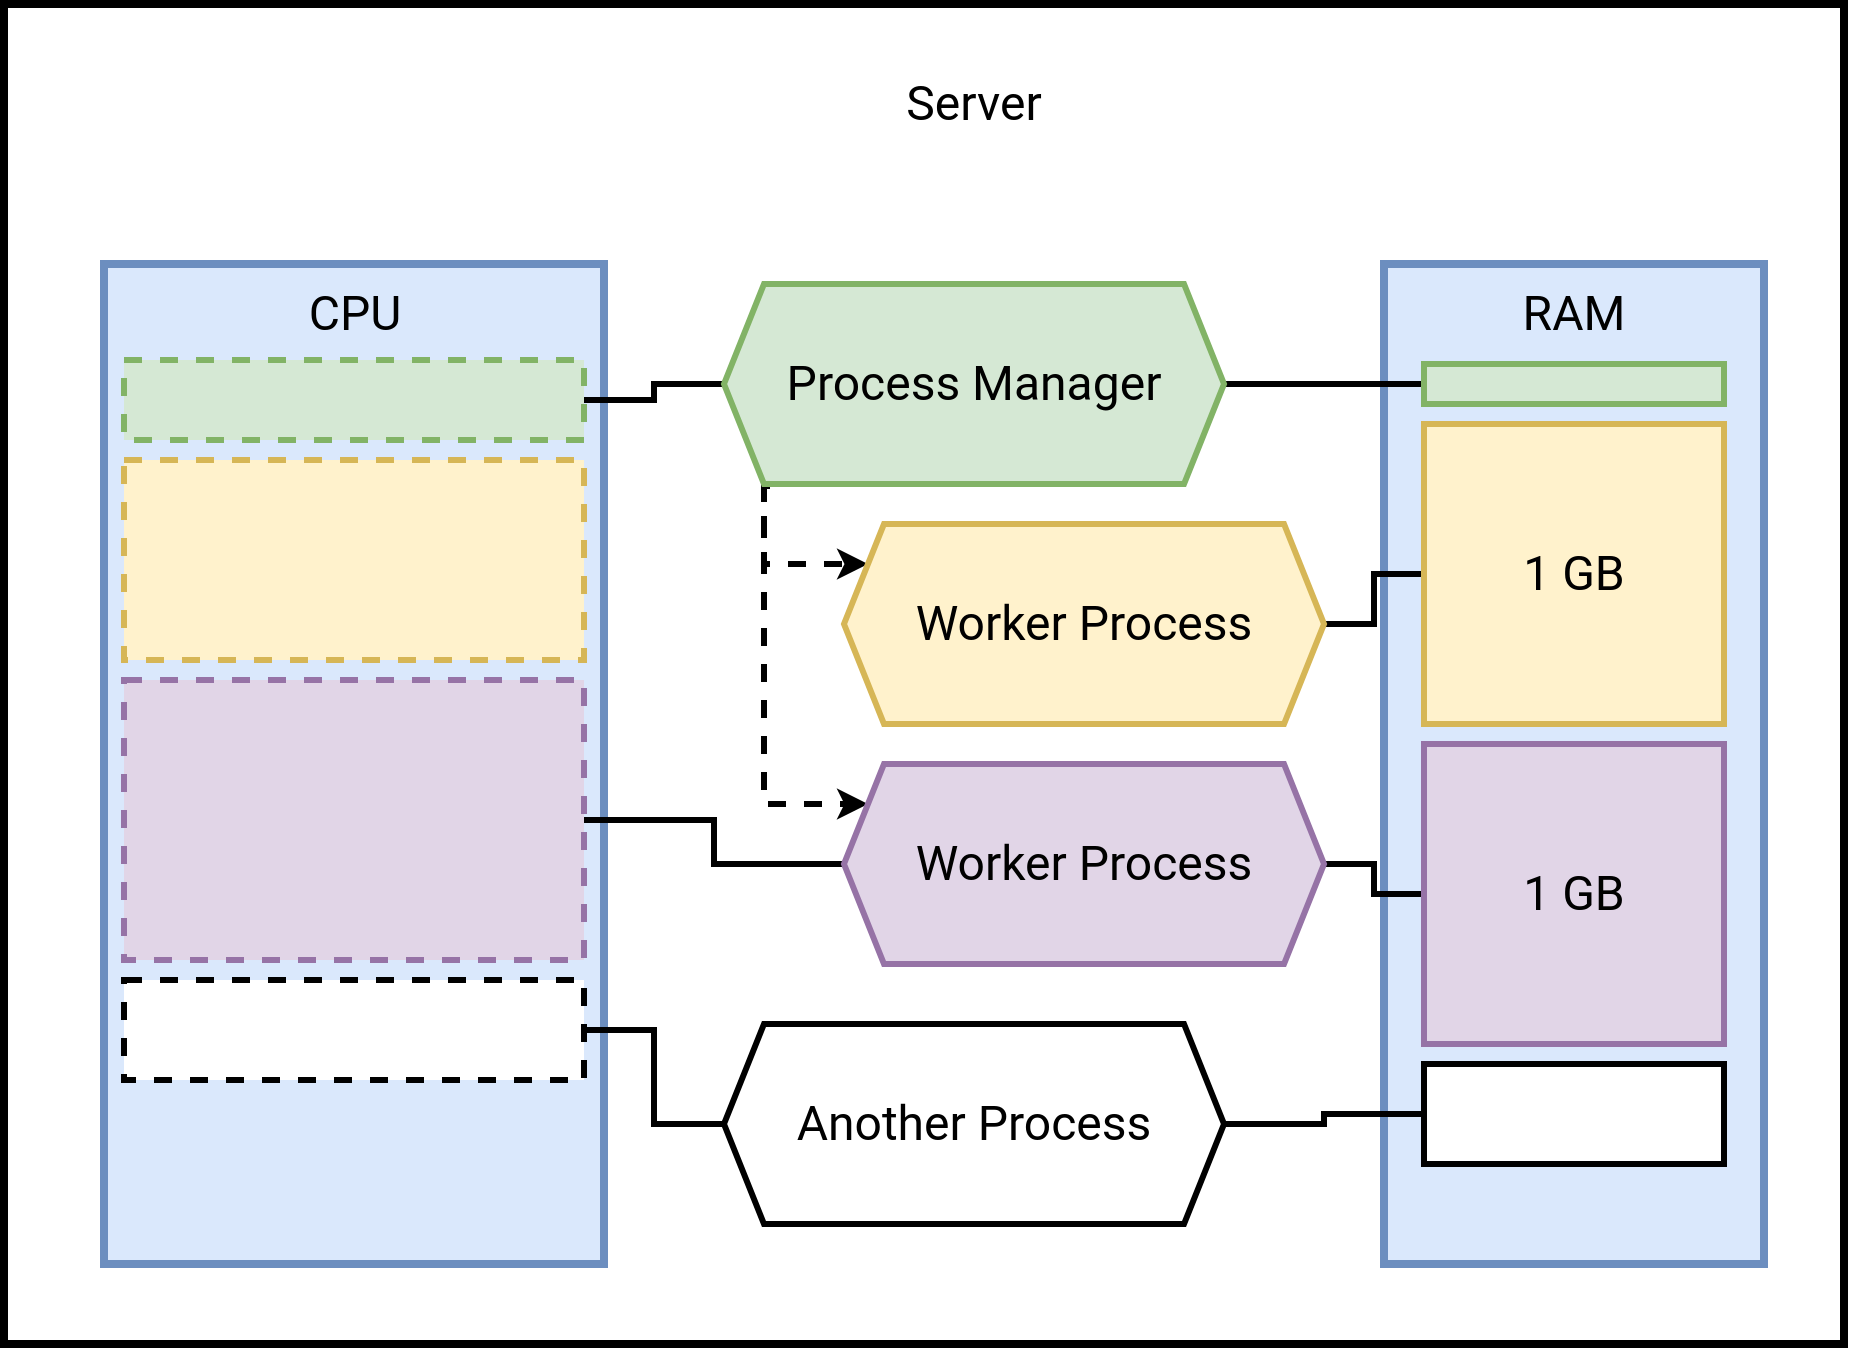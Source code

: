 <mxfile>
    <diagram id="BkDNbdtn8_9fWQybnc8v" name="Page-1">
        <mxGraphModel dx="741" dy="1167" grid="1" gridSize="10" guides="1" tooltips="1" connect="1" arrows="1" fold="1" page="1" pageScale="1" pageWidth="1920" pageHeight="1200" math="0" shadow="0">
            <root>
                <mxCell id="0"/>
                <mxCell id="1" parent="0"/>
                <mxCell id="2" value="" style="rounded=0;whiteSpace=wrap;html=1;fontStyle=1;strokeWidth=4;" parent="1" vertex="1">
                    <mxGeometry x="420" y="280" width="920" height="670" as="geometry"/>
                </mxCell>
                <mxCell id="3" value="&lt;font face=&quot;Roboto&quot;&gt;&lt;span style=&quot;font-size: 24px&quot;&gt;Server&lt;/span&gt;&lt;/font&gt;" style="text;html=1;strokeColor=none;fillColor=none;align=center;verticalAlign=middle;whiteSpace=wrap;rounded=0;strokeWidth=3;fontFamily=Roboto Mono, mono;FType=g;" parent="1" vertex="1">
                    <mxGeometry x="755" y="290" width="300" height="80" as="geometry"/>
                </mxCell>
                <mxCell id="6" value="" style="rounded=0;whiteSpace=wrap;html=1;fontStyle=1;strokeWidth=4;fillColor=#dae8fc;strokeColor=#6c8ebf;" parent="1" vertex="1">
                    <mxGeometry x="1110" y="410" width="190" height="500" as="geometry"/>
                </mxCell>
                <mxCell id="7" value="&lt;font style=&quot;font-size: 24px&quot; face=&quot;Roboto&quot;&gt;RAM&lt;br&gt;&lt;/font&gt;" style="text;html=1;strokeColor=none;fillColor=none;align=center;verticalAlign=middle;whiteSpace=wrap;rounded=0;strokeWidth=3;fontFamily=Roboto Mono, mono;FType=g;" parent="1" vertex="1">
                    <mxGeometry x="1166.92" y="420" width="76.16" height="30" as="geometry"/>
                </mxCell>
                <mxCell id="9" value="" style="rounded=0;whiteSpace=wrap;html=1;fontStyle=1;strokeWidth=4;fillColor=#dae8fc;strokeColor=#6c8ebf;" parent="1" vertex="1">
                    <mxGeometry x="470" y="410" width="250" height="500" as="geometry"/>
                </mxCell>
                <mxCell id="10" value="&lt;font style=&quot;font-size: 24px&quot; face=&quot;Roboto&quot;&gt;CPU&lt;br&gt;&lt;/font&gt;" style="text;html=1;strokeColor=none;fillColor=none;align=center;verticalAlign=middle;whiteSpace=wrap;rounded=0;strokeWidth=3;fontFamily=Roboto Mono, mono;FType=g;" parent="1" vertex="1">
                    <mxGeometry x="554.61" y="420" width="80.77" height="30" as="geometry"/>
                </mxCell>
                <mxCell id="14" style="edgeStyle=orthogonalEdgeStyle;rounded=0;orthogonalLoop=1;jettySize=auto;html=1;strokeWidth=3;exitX=0.092;exitY=1.01;exitDx=0;exitDy=0;dashed=1;exitPerimeter=0;" parent="1" source="11" target="12" edge="1">
                    <mxGeometry relative="1" as="geometry">
                        <Array as="points">
                            <mxPoint x="800" y="521"/>
                            <mxPoint x="800" y="560"/>
                        </Array>
                    </mxGeometry>
                </mxCell>
                <mxCell id="15" style="edgeStyle=orthogonalEdgeStyle;rounded=0;orthogonalLoop=1;jettySize=auto;html=1;strokeWidth=3;dashed=1;" parent="1" source="11" target="13" edge="1">
                    <mxGeometry relative="1" as="geometry">
                        <mxPoint x="820" y="525" as="sourcePoint"/>
                        <Array as="points">
                            <mxPoint x="800" y="680"/>
                        </Array>
                    </mxGeometry>
                </mxCell>
                <mxCell id="19" style="edgeStyle=orthogonalEdgeStyle;rounded=0;orthogonalLoop=1;jettySize=auto;html=1;strokeWidth=3;endArrow=none;endFill=0;" parent="1" source="11" target="17" edge="1">
                    <mxGeometry relative="1" as="geometry"/>
                </mxCell>
                <mxCell id="20" style="edgeStyle=orthogonalEdgeStyle;rounded=0;orthogonalLoop=1;jettySize=auto;html=1;endArrow=none;endFill=0;strokeWidth=3;" parent="1" source="11" target="18" edge="1">
                    <mxGeometry relative="1" as="geometry"/>
                </mxCell>
                <mxCell id="11" value="&lt;font face=&quot;roboto&quot;&gt;&lt;span style=&quot;font-size: 24px&quot;&gt;Process&amp;nbsp;&lt;/span&gt;&lt;/font&gt;&lt;span style=&quot;font-family: &amp;#34;roboto&amp;#34; ; font-size: 24px&quot;&gt;Manager&lt;/span&gt;" style="shape=hexagon;perimeter=hexagonPerimeter2;whiteSpace=wrap;html=1;fixedSize=1;strokeWidth=3;fillColor=#d5e8d4;strokeColor=#82b366;" parent="1" vertex="1">
                    <mxGeometry x="780" y="420" width="250" height="100" as="geometry"/>
                </mxCell>
                <mxCell id="25" style="edgeStyle=orthogonalEdgeStyle;rounded=0;orthogonalLoop=1;jettySize=auto;html=1;endArrow=none;endFill=0;strokeWidth=3;" parent="1" source="12" target="23" edge="1">
                    <mxGeometry relative="1" as="geometry"/>
                </mxCell>
                <mxCell id="12" value="&lt;font face=&quot;roboto&quot;&gt;&lt;span style=&quot;font-size: 24px&quot;&gt;Worker Process&lt;/span&gt;&lt;/font&gt;" style="shape=hexagon;perimeter=hexagonPerimeter2;whiteSpace=wrap;html=1;fixedSize=1;strokeWidth=3;fillColor=#fff2cc;strokeColor=#d6b656;" parent="1" vertex="1">
                    <mxGeometry x="840" y="540" width="240" height="100" as="geometry"/>
                </mxCell>
                <mxCell id="26" style="edgeStyle=orthogonalEdgeStyle;rounded=0;orthogonalLoop=1;jettySize=auto;html=1;endArrow=none;endFill=0;strokeWidth=3;" parent="1" source="13" target="24" edge="1">
                    <mxGeometry relative="1" as="geometry"/>
                </mxCell>
                <mxCell id="29" style="edgeStyle=orthogonalEdgeStyle;rounded=0;orthogonalLoop=1;jettySize=auto;html=1;endArrow=none;endFill=0;strokeWidth=3;" parent="1" source="13" target="22" edge="1">
                    <mxGeometry relative="1" as="geometry">
                        <Array as="points">
                            <mxPoint x="775" y="710"/>
                            <mxPoint x="775" y="688"/>
                        </Array>
                    </mxGeometry>
                </mxCell>
                <mxCell id="13" value="&lt;font face=&quot;roboto&quot;&gt;&lt;span style=&quot;font-size: 24px&quot;&gt;Worker Process&lt;/span&gt;&lt;/font&gt;" style="shape=hexagon;perimeter=hexagonPerimeter2;whiteSpace=wrap;html=1;fixedSize=1;strokeWidth=3;fillColor=#e1d5e7;strokeColor=#9673a6;" parent="1" vertex="1">
                    <mxGeometry x="840" y="660" width="240" height="100" as="geometry"/>
                </mxCell>
                <mxCell id="28" style="edgeStyle=orthogonalEdgeStyle;rounded=0;orthogonalLoop=1;jettySize=auto;html=1;endArrow=none;endFill=0;strokeWidth=3;" parent="1" source="16" target="27" edge="1">
                    <mxGeometry relative="1" as="geometry"/>
                </mxCell>
                <mxCell id="31" style="edgeStyle=orthogonalEdgeStyle;rounded=0;orthogonalLoop=1;jettySize=auto;html=1;endArrow=none;endFill=0;strokeWidth=3;" parent="1" source="16" target="30" edge="1">
                    <mxGeometry relative="1" as="geometry"/>
                </mxCell>
                <mxCell id="16" value="&lt;font face=&quot;roboto&quot;&gt;&lt;span style=&quot;font-size: 24px&quot;&gt;Another Process&lt;/span&gt;&lt;/font&gt;" style="shape=hexagon;perimeter=hexagonPerimeter2;whiteSpace=wrap;html=1;fixedSize=1;strokeWidth=3;" parent="1" vertex="1">
                    <mxGeometry x="780" y="790" width="250" height="100" as="geometry"/>
                </mxCell>
                <mxCell id="17" value="" style="rounded=0;whiteSpace=wrap;html=1;strokeWidth=3;fillColor=#d5e8d4;strokeColor=#82b366;dashed=1;" parent="1" vertex="1">
                    <mxGeometry x="480" y="458" width="230" height="40" as="geometry"/>
                </mxCell>
                <mxCell id="18" value="" style="rounded=0;whiteSpace=wrap;html=1;strokeWidth=3;fillColor=#d5e8d4;strokeColor=#82b366;" parent="1" vertex="1">
                    <mxGeometry x="1130" y="460" width="150" height="20" as="geometry"/>
                </mxCell>
                <mxCell id="21" value="" style="rounded=0;whiteSpace=wrap;html=1;strokeWidth=3;fillColor=#fff2cc;strokeColor=#d6b656;dashed=1;" parent="1" vertex="1">
                    <mxGeometry x="480" y="508" width="230" height="100" as="geometry"/>
                </mxCell>
                <mxCell id="22" value="" style="rounded=0;whiteSpace=wrap;html=1;strokeWidth=3;fillColor=#e1d5e7;strokeColor=#9673a6;dashed=1;" parent="1" vertex="1">
                    <mxGeometry x="480" y="618" width="230" height="140" as="geometry"/>
                </mxCell>
                <mxCell id="23" value="&lt;font face=&quot;Roboto&quot; data-font-src=&quot;https://fonts.googleapis.com/css?family=Roboto&quot; style=&quot;font-size: 24px&quot;&gt;1 GB&lt;/font&gt;" style="rounded=0;whiteSpace=wrap;html=1;strokeWidth=3;fillColor=#fff2cc;strokeColor=#d6b656;" parent="1" vertex="1">
                    <mxGeometry x="1130" y="490" width="150" height="150" as="geometry"/>
                </mxCell>
                <mxCell id="24" value="&lt;font face=&quot;Roboto&quot; data-font-src=&quot;https://fonts.googleapis.com/css?family=Roboto&quot; style=&quot;font-size: 24px&quot;&gt;1 GB&lt;/font&gt;" style="rounded=0;whiteSpace=wrap;html=1;strokeWidth=3;fillColor=#e1d5e7;strokeColor=#9673a6;" parent="1" vertex="1">
                    <mxGeometry x="1130" y="650" width="150" height="150" as="geometry"/>
                </mxCell>
                <mxCell id="27" value="" style="rounded=0;whiteSpace=wrap;html=1;strokeWidth=3;dashed=1;" parent="1" vertex="1">
                    <mxGeometry x="480" y="768" width="230" height="50" as="geometry"/>
                </mxCell>
                <mxCell id="30" value="" style="rounded=0;whiteSpace=wrap;html=1;strokeWidth=3;" parent="1" vertex="1">
                    <mxGeometry x="1130" y="810" width="150" height="50" as="geometry"/>
                </mxCell>
            </root>
        </mxGraphModel>
    </diagram>
</mxfile>
